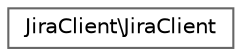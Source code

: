 digraph "Graphical Class Hierarchy"
{
 // LATEX_PDF_SIZE
  bgcolor="transparent";
  edge [fontname=Helvetica,fontsize=10,labelfontname=Helvetica,labelfontsize=10];
  node [fontname=Helvetica,fontsize=10,shape=box,height=0.2,width=0.4];
  rankdir="LR";
  Node0 [id="Node000000",label="JiraClient\\JiraClient",height=0.2,width=0.4,color="grey40", fillcolor="white", style="filled",URL="$classJiraClient_1_1JiraClient.html",tooltip=" "];
}
